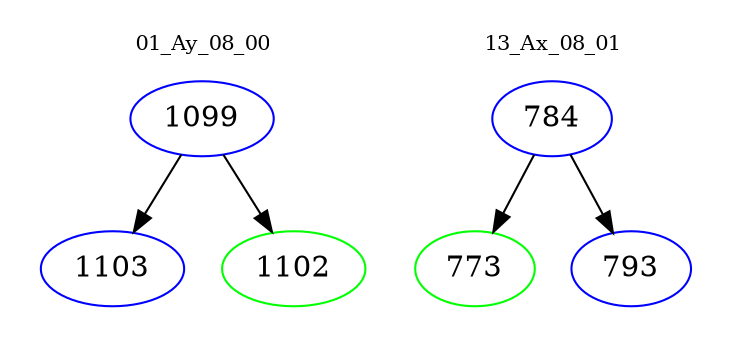 digraph{
subgraph cluster_0 {
color = white
label = "01_Ay_08_00";
fontsize=10;
T0_1099 [label="1099", color="blue"]
T0_1099 -> T0_1103 [color="black"]
T0_1103 [label="1103", color="blue"]
T0_1099 -> T0_1102 [color="black"]
T0_1102 [label="1102", color="green"]
}
subgraph cluster_1 {
color = white
label = "13_Ax_08_01";
fontsize=10;
T1_784 [label="784", color="blue"]
T1_784 -> T1_773 [color="black"]
T1_773 [label="773", color="green"]
T1_784 -> T1_793 [color="black"]
T1_793 [label="793", color="blue"]
}
}
